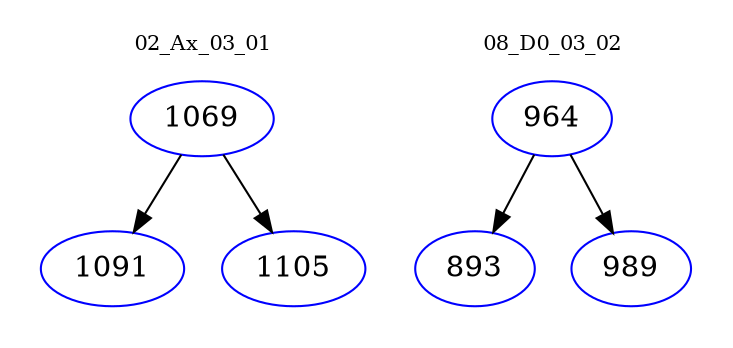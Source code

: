 digraph{
subgraph cluster_0 {
color = white
label = "02_Ax_03_01";
fontsize=10;
T0_1069 [label="1069", color="blue"]
T0_1069 -> T0_1091 [color="black"]
T0_1091 [label="1091", color="blue"]
T0_1069 -> T0_1105 [color="black"]
T0_1105 [label="1105", color="blue"]
}
subgraph cluster_1 {
color = white
label = "08_D0_03_02";
fontsize=10;
T1_964 [label="964", color="blue"]
T1_964 -> T1_893 [color="black"]
T1_893 [label="893", color="blue"]
T1_964 -> T1_989 [color="black"]
T1_989 [label="989", color="blue"]
}
}
